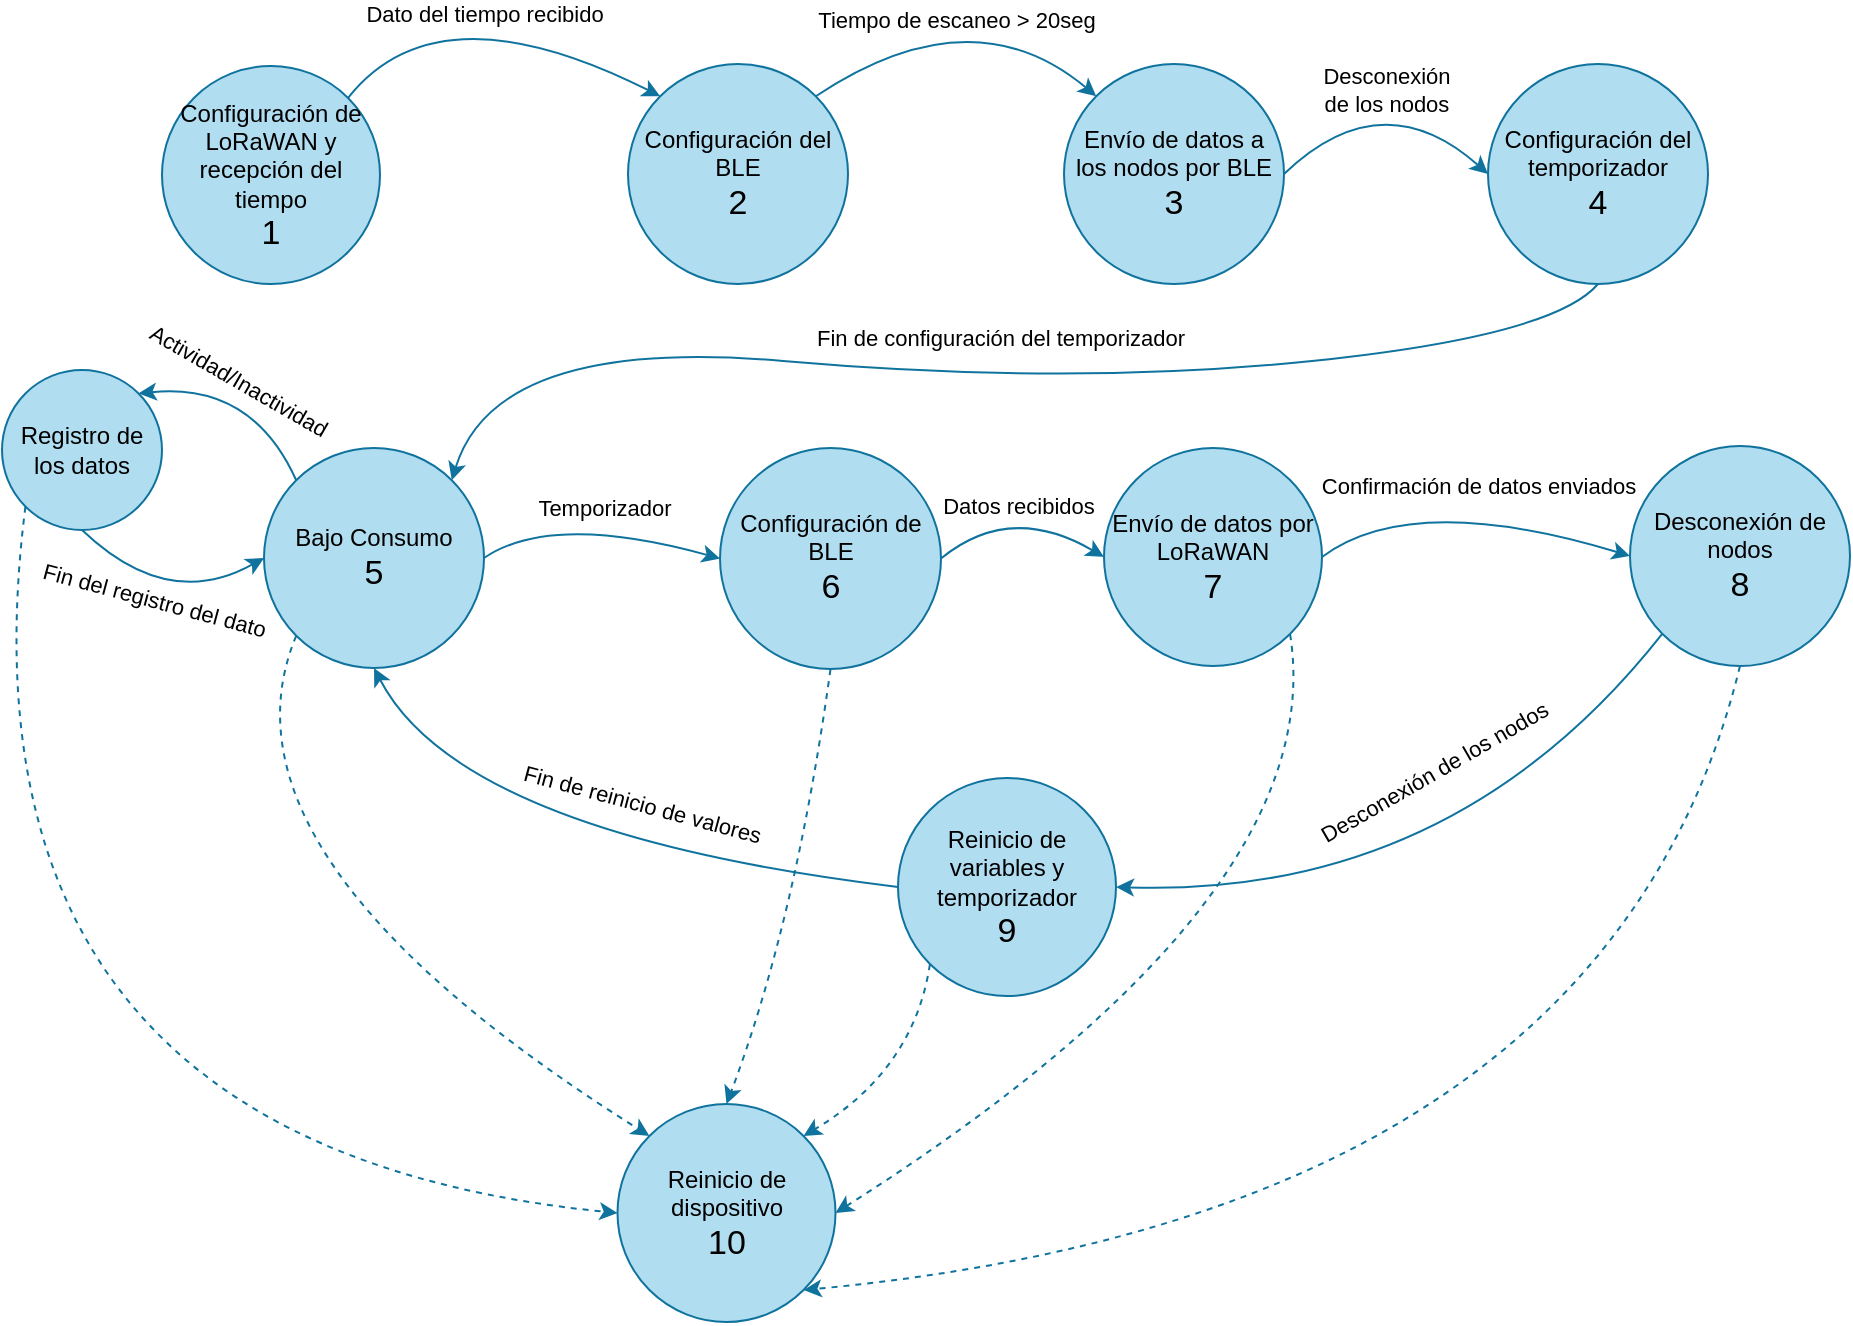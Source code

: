 <mxfile version="14.7.3" type="device"><diagram name="Page-1" id="a7904f86-f2b4-8e86-fa97-74104820619b"><mxGraphModel dx="925" dy="560" grid="0" gridSize="10" guides="1" tooltips="1" connect="1" arrows="1" fold="1" page="1" pageScale="1" pageWidth="1100" pageHeight="850" background="none" math="0" shadow="0"><root><mxCell id="0"/><mxCell id="1" parent="0"/><mxCell id="ciiF7ol1Gj1eOagXbr4W-1" value="Configuración de LoRaWAN y recepción del tiempo&lt;br&gt;&lt;font style=&quot;font-size: 17px&quot;&gt;1&lt;/font&gt;" style="ellipse;whiteSpace=wrap;html=1;aspect=fixed;fillColor=#b1ddf0;strokeColor=#10739e;" parent="1" vertex="1"><mxGeometry x="297" y="77" width="109" height="109" as="geometry"/></mxCell><mxCell id="ciiF7ol1Gj1eOagXbr4W-3" value="Configuración del BLE&lt;br&gt;&lt;span style=&quot;font-size: 17px&quot;&gt;2&lt;/span&gt;" style="ellipse;whiteSpace=wrap;html=1;aspect=fixed;fillColor=#b1ddf0;strokeColor=#10739e;" parent="1" vertex="1"><mxGeometry x="530" y="76" width="110" height="110" as="geometry"/></mxCell><mxCell id="ciiF7ol1Gj1eOagXbr4W-4" value="Envío de datos a los nodos por BLE&lt;br&gt;&lt;span style=&quot;font-size: 17px&quot;&gt;3&lt;/span&gt;" style="ellipse;whiteSpace=wrap;html=1;aspect=fixed;fillColor=#b1ddf0;strokeColor=#10739e;" parent="1" vertex="1"><mxGeometry x="748" y="76" width="110" height="110" as="geometry"/></mxCell><mxCell id="ciiF7ol1Gj1eOagXbr4W-5" value="Bajo Consumo&lt;br&gt;&lt;span style=&quot;font-size: 17px&quot;&gt;5&lt;/span&gt;" style="ellipse;whiteSpace=wrap;html=1;aspect=fixed;fillColor=#b1ddf0;strokeColor=#10739e;" parent="1" vertex="1"><mxGeometry x="348" y="268" width="110" height="110" as="geometry"/></mxCell><mxCell id="ciiF7ol1Gj1eOagXbr4W-6" value="Registro de los datos" style="ellipse;whiteSpace=wrap;html=1;aspect=fixed;fillColor=#b1ddf0;strokeColor=#10739e;" parent="1" vertex="1"><mxGeometry x="217" y="229" width="80" height="80" as="geometry"/></mxCell><mxCell id="ciiF7ol1Gj1eOagXbr4W-7" value="Configuración de&lt;br&gt;BLE&lt;br&gt;&lt;span style=&quot;font-size: 17px&quot;&gt;6&lt;/span&gt;" style="ellipse;whiteSpace=wrap;html=1;aspect=fixed;fillColor=#b1ddf0;strokeColor=#10739e;" parent="1" vertex="1"><mxGeometry x="576" y="268" width="110.5" height="110.5" as="geometry"/></mxCell><mxCell id="ciiF7ol1Gj1eOagXbr4W-9" value="Envío de datos por LoRaWAN&lt;br&gt;&lt;span style=&quot;font-size: 17px&quot;&gt;7&lt;/span&gt;" style="ellipse;whiteSpace=wrap;html=1;aspect=fixed;fillColor=#b1ddf0;strokeColor=#10739e;" parent="1" vertex="1"><mxGeometry x="768" y="268" width="109" height="109" as="geometry"/></mxCell><mxCell id="ciiF7ol1Gj1eOagXbr4W-10" value="Reinicio de variables y temporizador&lt;br&gt;&lt;span style=&quot;font-size: 17px&quot;&gt;9&lt;/span&gt;" style="ellipse;whiteSpace=wrap;html=1;aspect=fixed;fillColor=#b1ddf0;strokeColor=#10739e;" parent="1" vertex="1"><mxGeometry x="665" y="433" width="109" height="109" as="geometry"/></mxCell><mxCell id="ciiF7ol1Gj1eOagXbr4W-11" value="Reinicio de dispositivo&lt;br&gt;&lt;span style=&quot;font-size: 17px&quot;&gt;10&lt;/span&gt;" style="ellipse;whiteSpace=wrap;html=1;aspect=fixed;fillColor=#b1ddf0;strokeColor=#10739e;" parent="1" vertex="1"><mxGeometry x="524.75" y="596" width="109" height="109" as="geometry"/></mxCell><mxCell id="ciiF7ol1Gj1eOagXbr4W-12" value="" style="curved=1;endArrow=classic;html=1;entryX=0;entryY=0;entryDx=0;entryDy=0;exitX=1;exitY=0;exitDx=0;exitDy=0;fillColor=#b1ddf0;strokeColor=#10739e;" parent="1" source="ciiF7ol1Gj1eOagXbr4W-1" target="ciiF7ol1Gj1eOagXbr4W-3" edge="1"><mxGeometry width="50" height="50" relative="1" as="geometry"><mxPoint x="552" y="379" as="sourcePoint"/><mxPoint x="602" y="329" as="targetPoint"/><Array as="points"><mxPoint x="435" y="36"/></Array></mxGeometry></mxCell><mxCell id="ciiF7ol1Gj1eOagXbr4W-13" value="Dato del tiempo recibido" style="edgeLabel;html=1;align=center;verticalAlign=middle;resizable=0;points=[];" parent="ciiF7ol1Gj1eOagXbr4W-12" vertex="1" connectable="0"><mxGeometry x="0.18" y="-18" relative="1" as="geometry"><mxPoint x="-8" y="-21" as="offset"/></mxGeometry></mxCell><mxCell id="ciiF7ol1Gj1eOagXbr4W-14" value="" style="curved=1;endArrow=classic;html=1;entryX=0;entryY=0;entryDx=0;entryDy=0;exitX=1;exitY=0;exitDx=0;exitDy=0;fillColor=#b1ddf0;strokeColor=#10739e;" parent="1" source="ciiF7ol1Gj1eOagXbr4W-3" target="ciiF7ol1Gj1eOagXbr4W-4" edge="1"><mxGeometry width="50" height="50" relative="1" as="geometry"><mxPoint x="630.001" y="90.109" as="sourcePoint"/><mxPoint x="770.219" y="90.109" as="targetPoint"/><Array as="points"><mxPoint x="702.11" y="40"/></Array></mxGeometry></mxCell><mxCell id="ciiF7ol1Gj1eOagXbr4W-15" value="Tiempo de escaneo &amp;gt; 20seg" style="edgeLabel;html=1;align=center;verticalAlign=middle;resizable=0;points=[];" parent="ciiF7ol1Gj1eOagXbr4W-14" vertex="1" connectable="0"><mxGeometry x="0.18" y="-18" relative="1" as="geometry"><mxPoint x="-4" y="-6" as="offset"/></mxGeometry></mxCell><mxCell id="ciiF7ol1Gj1eOagXbr4W-16" value="" style="curved=1;endArrow=classic;html=1;exitX=0.5;exitY=1;exitDx=0;exitDy=0;entryX=1;entryY=0;entryDx=0;entryDy=0;fillColor=#b1ddf0;strokeColor=#10739e;" parent="1" source="ciiF7ol1Gj1eOagXbr4W-39" target="ciiF7ol1Gj1eOagXbr4W-5" edge="1"><mxGeometry width="50" height="50" relative="1" as="geometry"><mxPoint x="552" y="312" as="sourcePoint"/><mxPoint x="602" y="262" as="targetPoint"/><Array as="points"><mxPoint x="993" y="212"/><mxPoint x="751" y="237"/><mxPoint x="464" y="212"/></Array></mxGeometry></mxCell><mxCell id="ciiF7ol1Gj1eOagXbr4W-17" value="Fin de configuración del temporizador" style="edgeLabel;html=1;align=center;verticalAlign=middle;resizable=0;points=[];" parent="ciiF7ol1Gj1eOagXbr4W-16" vertex="1" connectable="0"><mxGeometry x="0.153" y="2" relative="1" as="geometry"><mxPoint x="57" y="-18" as="offset"/></mxGeometry></mxCell><mxCell id="ciiF7ol1Gj1eOagXbr4W-18" value="" style="curved=1;endArrow=classic;html=1;exitX=0;exitY=0;exitDx=0;exitDy=0;entryX=1;entryY=0;entryDx=0;entryDy=0;fillColor=#b1ddf0;strokeColor=#10739e;" parent="1" source="ciiF7ol1Gj1eOagXbr4W-5" target="ciiF7ol1Gj1eOagXbr4W-6" edge="1"><mxGeometry width="50" height="50" relative="1" as="geometry"><mxPoint x="552" y="312" as="sourcePoint"/><mxPoint x="602" y="262" as="targetPoint"/><Array as="points"><mxPoint x="342" y="235"/></Array></mxGeometry></mxCell><mxCell id="ciiF7ol1Gj1eOagXbr4W-19" value="Actividad/Inactividad" style="edgeLabel;html=1;align=center;verticalAlign=middle;resizable=0;points=[];rotation=30;" parent="ciiF7ol1Gj1eOagXbr4W-18" vertex="1" connectable="0"><mxGeometry x="-0.299" y="6" relative="1" as="geometry"><mxPoint x="-8" y="-17" as="offset"/></mxGeometry></mxCell><mxCell id="ciiF7ol1Gj1eOagXbr4W-20" value="" style="curved=1;endArrow=classic;html=1;exitX=0.5;exitY=1;exitDx=0;exitDy=0;entryX=0;entryY=0.5;entryDx=0;entryDy=0;fillColor=#b1ddf0;strokeColor=#10739e;" parent="1" source="ciiF7ol1Gj1eOagXbr4W-6" target="ciiF7ol1Gj1eOagXbr4W-5" edge="1"><mxGeometry width="50" height="50" relative="1" as="geometry"><mxPoint x="552" y="312" as="sourcePoint"/><mxPoint x="602" y="262" as="targetPoint"/><Array as="points"><mxPoint x="300" y="350"/></Array></mxGeometry></mxCell><mxCell id="ciiF7ol1Gj1eOagXbr4W-21" value="Fin del registro del dato" style="edgeLabel;html=1;align=center;verticalAlign=middle;resizable=0;points=[];rotation=15;" parent="ciiF7ol1Gj1eOagXbr4W-20" vertex="1" connectable="0"><mxGeometry x="-0.331" y="3" relative="1" as="geometry"><mxPoint x="6" y="10" as="offset"/></mxGeometry></mxCell><mxCell id="ciiF7ol1Gj1eOagXbr4W-22" value="" style="curved=1;endArrow=classic;html=1;exitX=1;exitY=0.5;exitDx=0;exitDy=0;entryX=0;entryY=0.5;entryDx=0;entryDy=0;fillColor=#b1ddf0;strokeColor=#10739e;" parent="1" source="ciiF7ol1Gj1eOagXbr4W-5" target="ciiF7ol1Gj1eOagXbr4W-7" edge="1"><mxGeometry width="50" height="50" relative="1" as="geometry"><mxPoint x="552" y="312" as="sourcePoint"/><mxPoint x="602" y="262" as="targetPoint"/><Array as="points"><mxPoint x="492" y="300"/></Array></mxGeometry></mxCell><mxCell id="ciiF7ol1Gj1eOagXbr4W-23" value="Temporizador" style="edgeLabel;html=1;align=center;verticalAlign=middle;resizable=0;points=[];" parent="ciiF7ol1Gj1eOagXbr4W-22" vertex="1" connectable="0"><mxGeometry x="-0.17" y="-8" relative="1" as="geometry"><mxPoint x="16" y="-13" as="offset"/></mxGeometry></mxCell><mxCell id="ciiF7ol1Gj1eOagXbr4W-24" value="" style="curved=1;endArrow=classic;html=1;entryX=0;entryY=0.5;entryDx=0;entryDy=0;exitX=1;exitY=0.5;exitDx=0;exitDy=0;fillColor=#b1ddf0;strokeColor=#10739e;" parent="1" source="ciiF7ol1Gj1eOagXbr4W-7" target="ciiF7ol1Gj1eOagXbr4W-9" edge="1"><mxGeometry width="50" height="50" relative="1" as="geometry"><mxPoint x="552" y="312" as="sourcePoint"/><mxPoint x="602" y="262" as="targetPoint"/><Array as="points"><mxPoint x="721" y="295"/></Array></mxGeometry></mxCell><mxCell id="ciiF7ol1Gj1eOagXbr4W-25" value="Datos recibidos" style="edgeLabel;html=1;align=center;verticalAlign=middle;resizable=0;points=[];" parent="ciiF7ol1Gj1eOagXbr4W-24" vertex="1" connectable="0"><mxGeometry x="0.155" y="-8" relative="1" as="geometry"><mxPoint x="-3" y="-11" as="offset"/></mxGeometry></mxCell><mxCell id="ciiF7ol1Gj1eOagXbr4W-26" value="" style="curved=1;endArrow=classic;html=1;exitX=0;exitY=1;exitDx=0;exitDy=0;entryX=1;entryY=0.5;entryDx=0;entryDy=0;fillColor=#b1ddf0;strokeColor=#10739e;" parent="1" source="8mCBznLzg58exzkqZ7cw-1" target="ciiF7ol1Gj1eOagXbr4W-10" edge="1"><mxGeometry width="50" height="50" relative="1" as="geometry"><mxPoint x="552" y="312" as="sourcePoint"/><mxPoint x="602" y="262" as="targetPoint"/><Array as="points"><mxPoint x="943" y="493"/></Array></mxGeometry></mxCell><mxCell id="ciiF7ol1Gj1eOagXbr4W-27" value="Desconexión de los nodos" style="edgeLabel;html=1;align=center;verticalAlign=middle;resizable=0;points=[];rotation=-30;" parent="ciiF7ol1Gj1eOagXbr4W-26" vertex="1" connectable="0"><mxGeometry x="-0.326" y="-19" relative="1" as="geometry"><mxPoint x="-29" y="-8" as="offset"/></mxGeometry></mxCell><mxCell id="ciiF7ol1Gj1eOagXbr4W-28" value="" style="curved=1;endArrow=classic;html=1;entryX=0.5;entryY=1;entryDx=0;entryDy=0;exitX=0;exitY=0.5;exitDx=0;exitDy=0;fillColor=#b1ddf0;strokeColor=#10739e;" parent="1" source="ciiF7ol1Gj1eOagXbr4W-10" target="ciiF7ol1Gj1eOagXbr4W-5" edge="1"><mxGeometry width="50" height="50" relative="1" as="geometry"><mxPoint x="550" y="450" as="sourcePoint"/><mxPoint x="600" y="400" as="targetPoint"/><Array as="points"><mxPoint x="446" y="461"/></Array></mxGeometry></mxCell><mxCell id="ciiF7ol1Gj1eOagXbr4W-29" value="Fin de reinicio de valores" style="edgeLabel;html=1;align=center;verticalAlign=middle;resizable=0;points=[];rotation=15;" parent="ciiF7ol1Gj1eOagXbr4W-28" vertex="1" connectable="0"><mxGeometry x="0.123" y="-8" relative="1" as="geometry"><mxPoint x="46" y="-13" as="offset"/></mxGeometry></mxCell><mxCell id="ciiF7ol1Gj1eOagXbr4W-30" value="" style="curved=1;endArrow=classic;html=1;exitX=0;exitY=1;exitDx=0;exitDy=0;entryX=0;entryY=0.5;entryDx=0;entryDy=0;dashed=1;fillColor=#b1ddf0;strokeColor=#10739e;" parent="1" source="ciiF7ol1Gj1eOagXbr4W-6" target="ciiF7ol1Gj1eOagXbr4W-11" edge="1"><mxGeometry width="50" height="50" relative="1" as="geometry"><mxPoint x="558" y="446" as="sourcePoint"/><mxPoint x="608" y="396" as="targetPoint"/><Array as="points"><mxPoint x="188" y="617"/></Array></mxGeometry></mxCell><mxCell id="ciiF7ol1Gj1eOagXbr4W-31" value="" style="curved=1;endArrow=classic;html=1;dashed=1;entryX=0;entryY=0;entryDx=0;entryDy=0;exitX=0;exitY=1;exitDx=0;exitDy=0;fillColor=#b1ddf0;strokeColor=#10739e;" parent="1" source="ciiF7ol1Gj1eOagXbr4W-5" target="ciiF7ol1Gj1eOagXbr4W-11" edge="1"><mxGeometry width="50" height="50" relative="1" as="geometry"><mxPoint x="558" y="446" as="sourcePoint"/><mxPoint x="608" y="396" as="targetPoint"/><Array as="points"><mxPoint x="318" y="472"/></Array></mxGeometry></mxCell><mxCell id="ciiF7ol1Gj1eOagXbr4W-32" value="" style="curved=1;endArrow=classic;html=1;dashed=1;entryX=1;entryY=0;entryDx=0;entryDy=0;fillColor=#b1ddf0;strokeColor=#10739e;exitX=0;exitY=1;exitDx=0;exitDy=0;" parent="1" target="ciiF7ol1Gj1eOagXbr4W-11" edge="1" source="ciiF7ol1Gj1eOagXbr4W-10"><mxGeometry width="50" height="50" relative="1" as="geometry"><mxPoint x="577" y="546" as="sourcePoint"/><mxPoint x="608" y="396" as="targetPoint"/><Array as="points"><mxPoint x="673" y="579"/></Array></mxGeometry></mxCell><mxCell id="ciiF7ol1Gj1eOagXbr4W-33" value="" style="curved=1;endArrow=classic;html=1;dashed=1;entryX=0.5;entryY=0;entryDx=0;entryDy=0;exitX=0.5;exitY=1;exitDx=0;exitDy=0;fillColor=#b1ddf0;strokeColor=#10739e;" parent="1" source="ciiF7ol1Gj1eOagXbr4W-7" target="ciiF7ol1Gj1eOagXbr4W-11" edge="1"><mxGeometry width="50" height="50" relative="1" as="geometry"><mxPoint x="558" y="446" as="sourcePoint"/><mxPoint x="608" y="396" as="targetPoint"/><Array as="points"><mxPoint x="614" y="504"/></Array></mxGeometry></mxCell><mxCell id="ciiF7ol1Gj1eOagXbr4W-34" value="" style="curved=1;endArrow=classic;html=1;dashed=1;entryX=1;entryY=0.5;entryDx=0;entryDy=0;exitX=1;exitY=1;exitDx=0;exitDy=0;fillColor=#b1ddf0;strokeColor=#10739e;" parent="1" source="ciiF7ol1Gj1eOagXbr4W-9" target="ciiF7ol1Gj1eOagXbr4W-11" edge="1"><mxGeometry width="50" height="50" relative="1" as="geometry"><mxPoint x="558" y="446" as="sourcePoint"/><mxPoint x="608" y="396" as="targetPoint"/><Array as="points"><mxPoint x="882" y="493"/></Array></mxGeometry></mxCell><mxCell id="ciiF7ol1Gj1eOagXbr4W-39" value="Configuración del temporizador&lt;br&gt;&lt;span style=&quot;font-size: 17px&quot;&gt;4&lt;/span&gt;" style="ellipse;whiteSpace=wrap;html=1;aspect=fixed;fillColor=#b1ddf0;strokeColor=#10739e;" parent="1" vertex="1"><mxGeometry x="960" y="76" width="110" height="110" as="geometry"/></mxCell><mxCell id="ciiF7ol1Gj1eOagXbr4W-40" value="" style="curved=1;endArrow=classic;html=1;exitX=1;exitY=0.5;exitDx=0;exitDy=0;entryX=0;entryY=0.5;entryDx=0;entryDy=0;fillColor=#b1ddf0;strokeColor=#10739e;" parent="1" source="ciiF7ol1Gj1eOagXbr4W-4" target="ciiF7ol1Gj1eOagXbr4W-39" edge="1"><mxGeometry width="50" height="50" relative="1" as="geometry"><mxPoint x="706" y="339" as="sourcePoint"/><mxPoint x="756" y="289" as="targetPoint"/><Array as="points"><mxPoint x="907" y="84"/></Array></mxGeometry></mxCell><mxCell id="ciiF7ol1Gj1eOagXbr4W-41" value="Desconexión &lt;br&gt;de los nodos" style="edgeLabel;html=1;align=center;verticalAlign=middle;resizable=0;points=[];" parent="ciiF7ol1Gj1eOagXbr4W-40" vertex="1" connectable="0"><mxGeometry x="0.285" y="-12" relative="1" as="geometry"><mxPoint x="-6" y="-18" as="offset"/></mxGeometry></mxCell><mxCell id="8mCBznLzg58exzkqZ7cw-1" value="Desconexión de nodos&lt;br&gt;&lt;span style=&quot;font-size: 17px&quot;&gt;8&lt;/span&gt;" style="ellipse;whiteSpace=wrap;html=1;aspect=fixed;fillColor=#b1ddf0;strokeColor=#10739e;" vertex="1" parent="1"><mxGeometry x="1031" y="267" width="110" height="110" as="geometry"/></mxCell><mxCell id="8mCBznLzg58exzkqZ7cw-2" value="" style="curved=1;endArrow=classic;html=1;exitX=1;exitY=0.5;exitDx=0;exitDy=0;entryX=0;entryY=0.5;entryDx=0;entryDy=0;fillColor=#b1ddf0;strokeColor=#10739e;" edge="1" parent="1" source="ciiF7ol1Gj1eOagXbr4W-9" target="8mCBznLzg58exzkqZ7cw-1"><mxGeometry width="50" height="50" relative="1" as="geometry"><mxPoint x="655" y="277" as="sourcePoint"/><mxPoint x="705" y="227" as="targetPoint"/><Array as="points"><mxPoint x="922" y="289"/></Array></mxGeometry></mxCell><mxCell id="8mCBznLzg58exzkqZ7cw-3" value="Confirmación de datos enviados" style="edgeLabel;html=1;align=center;verticalAlign=middle;resizable=0;points=[];rotation=0;" vertex="1" connectable="0" parent="8mCBznLzg58exzkqZ7cw-2"><mxGeometry x="-0.36" y="-8" relative="1" as="geometry"><mxPoint x="29" y="-10" as="offset"/></mxGeometry></mxCell><mxCell id="8mCBznLzg58exzkqZ7cw-4" value="" style="curved=1;endArrow=classic;html=1;exitX=0.5;exitY=1;exitDx=0;exitDy=0;entryX=1;entryY=1;entryDx=0;entryDy=0;dashed=1;fillColor=#b1ddf0;strokeColor=#10739e;" edge="1" parent="1" source="8mCBznLzg58exzkqZ7cw-1" target="ciiF7ol1Gj1eOagXbr4W-11"><mxGeometry width="50" height="50" relative="1" as="geometry"><mxPoint x="634" y="431" as="sourcePoint"/><mxPoint x="729" y="694.118" as="targetPoint"/><Array as="points"><mxPoint x="1019" y="651"/></Array></mxGeometry></mxCell></root></mxGraphModel></diagram></mxfile>